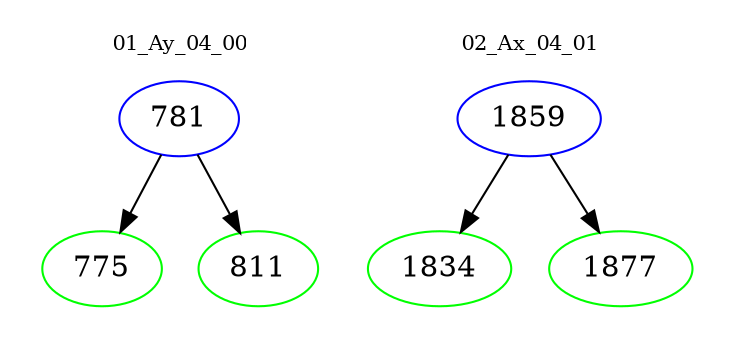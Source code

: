 digraph{
subgraph cluster_0 {
color = white
label = "01_Ay_04_00";
fontsize=10;
T0_781 [label="781", color="blue"]
T0_781 -> T0_775 [color="black"]
T0_775 [label="775", color="green"]
T0_781 -> T0_811 [color="black"]
T0_811 [label="811", color="green"]
}
subgraph cluster_1 {
color = white
label = "02_Ax_04_01";
fontsize=10;
T1_1859 [label="1859", color="blue"]
T1_1859 -> T1_1834 [color="black"]
T1_1834 [label="1834", color="green"]
T1_1859 -> T1_1877 [color="black"]
T1_1877 [label="1877", color="green"]
}
}

